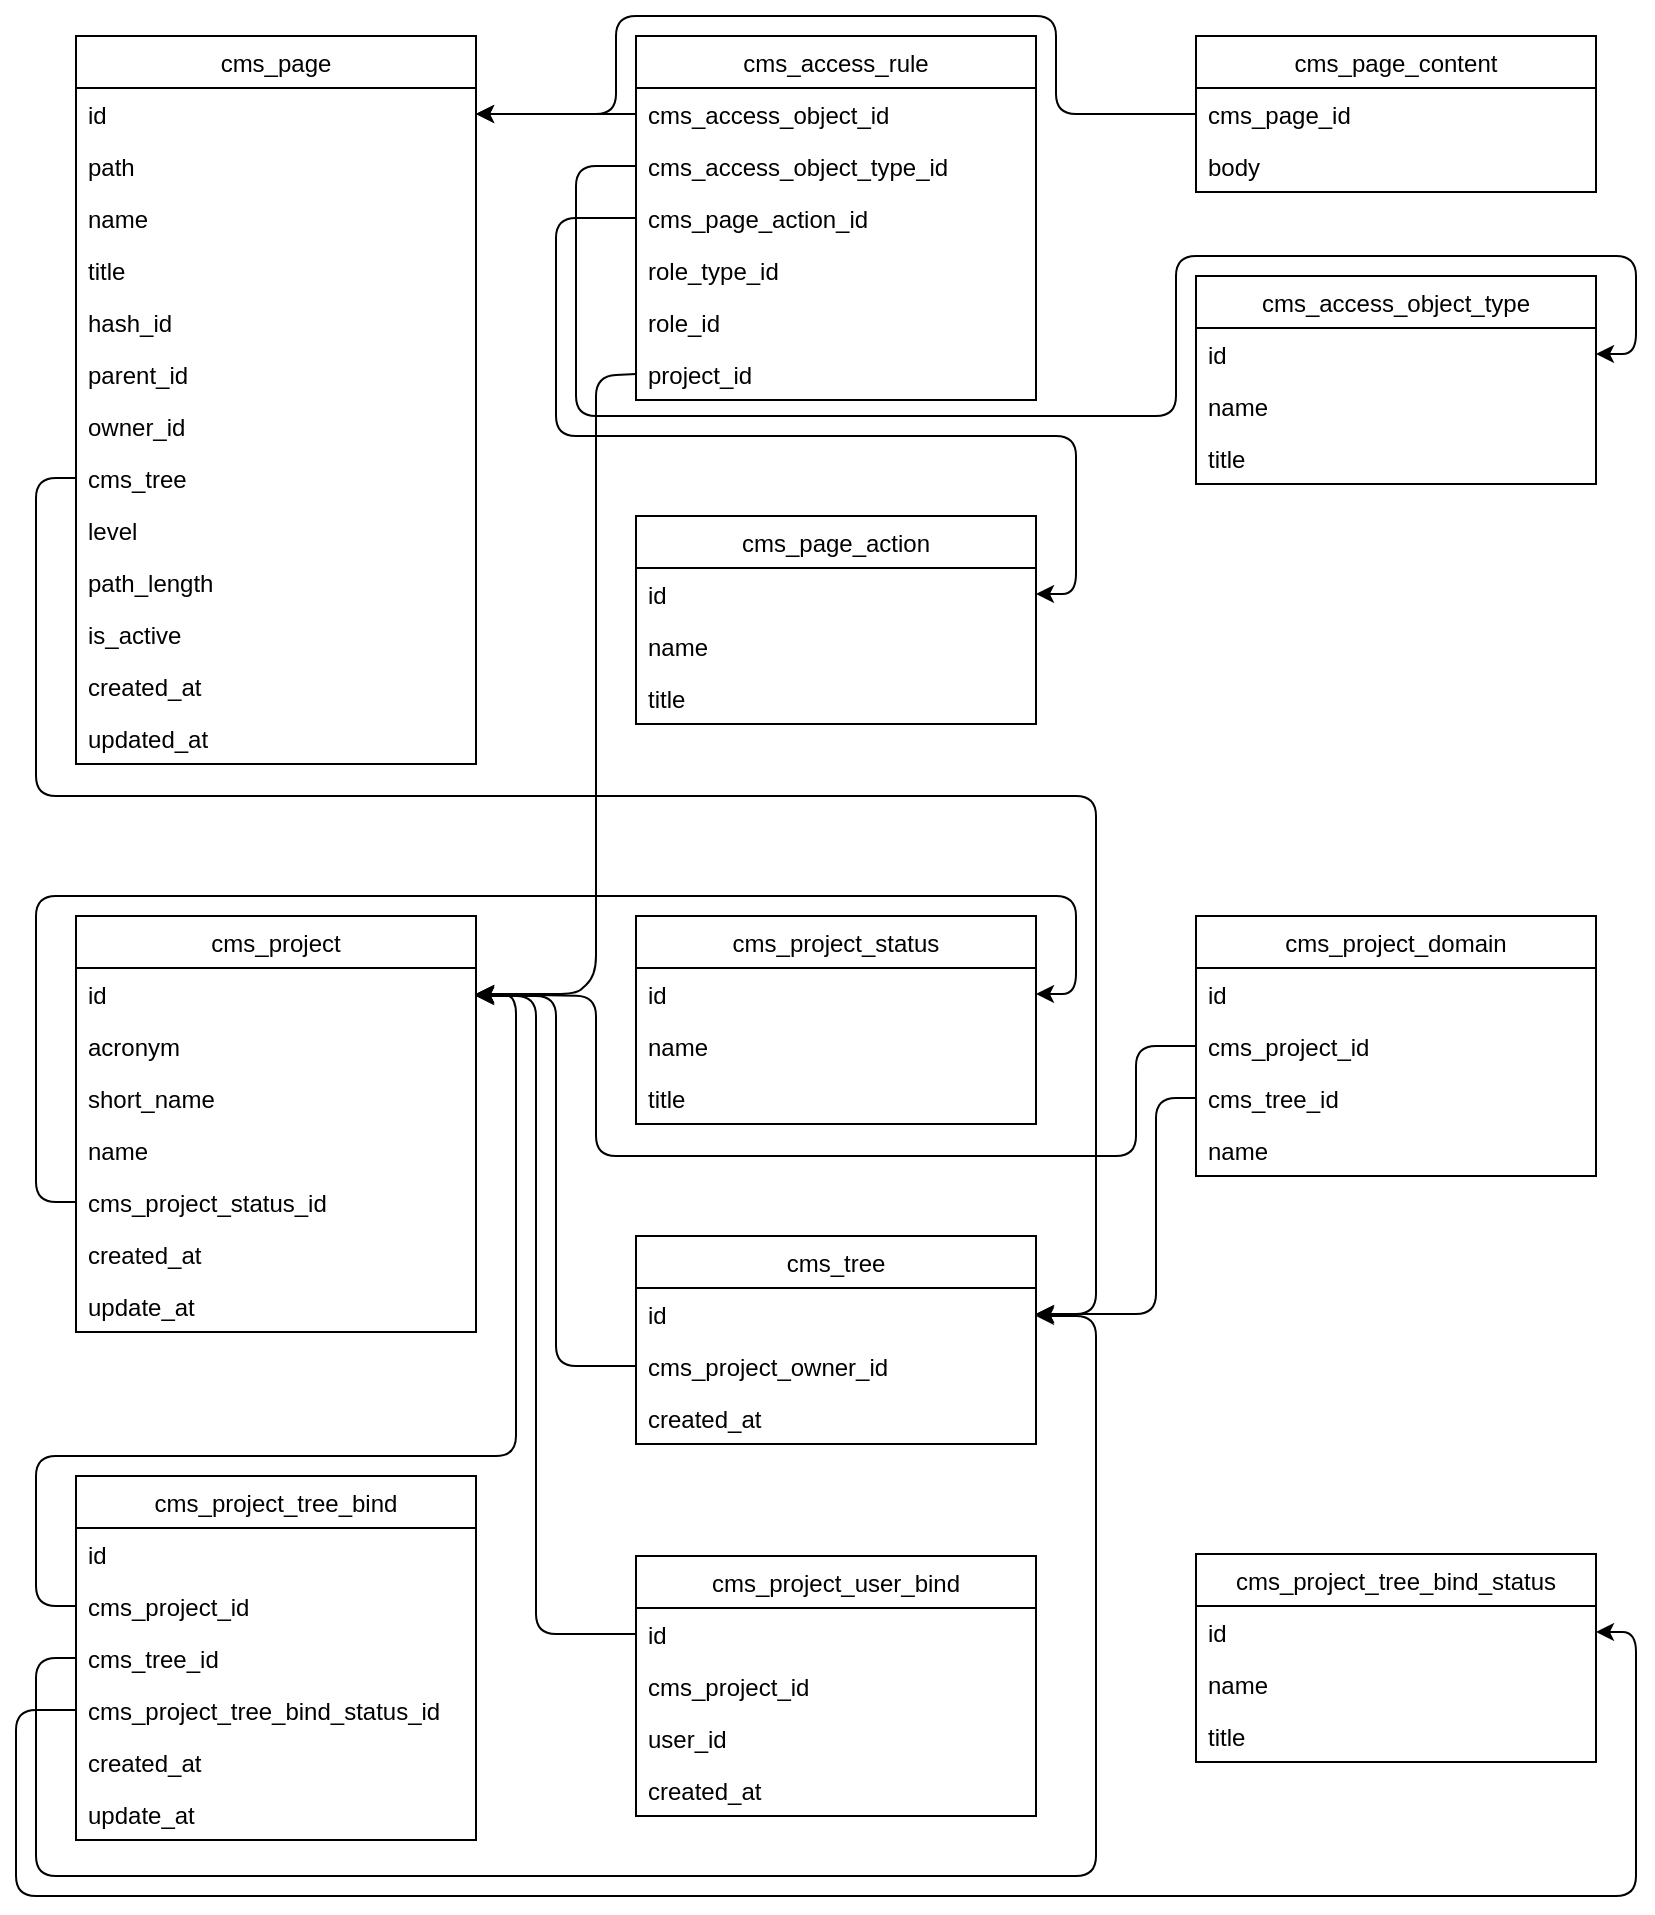 <mxfile version="14.8.0" type="github">
  <diagram id="aWt1LWawAqIm8yfcsrO_" name="Page-1">
    <mxGraphModel dx="2062" dy="829" grid="1" gridSize="10" guides="1" tooltips="1" connect="1" arrows="1" fold="1" page="1" pageScale="1" pageWidth="827" pageHeight="1169" math="0" shadow="0">
      <root>
        <mxCell id="0" />
        <mxCell id="1" parent="0" />
        <mxCell id="LMq6hzKR4a6KK_8_m5_y-1" value="cms_page" style="swimlane;fontStyle=0;childLayout=stackLayout;horizontal=1;startSize=26;horizontalStack=0;resizeParent=1;resizeParentMax=0;resizeLast=0;collapsible=1;marginBottom=0;" parent="1" vertex="1">
          <mxGeometry x="80" y="80" width="200" height="364" as="geometry" />
        </mxCell>
        <mxCell id="LMq6hzKR4a6KK_8_m5_y-2" value="id" style="text;strokeColor=none;fillColor=none;align=left;verticalAlign=top;spacingLeft=4;spacingRight=4;overflow=hidden;rotatable=0;points=[[0,0.5],[1,0.5]];portConstraint=eastwest;" parent="LMq6hzKR4a6KK_8_m5_y-1" vertex="1">
          <mxGeometry y="26" width="200" height="26" as="geometry" />
        </mxCell>
        <mxCell id="LMq6hzKR4a6KK_8_m5_y-3" value="path" style="text;strokeColor=none;fillColor=none;align=left;verticalAlign=top;spacingLeft=4;spacingRight=4;overflow=hidden;rotatable=0;points=[[0,0.5],[1,0.5]];portConstraint=eastwest;" parent="LMq6hzKR4a6KK_8_m5_y-1" vertex="1">
          <mxGeometry y="52" width="200" height="26" as="geometry" />
        </mxCell>
        <mxCell id="LMq6hzKR4a6KK_8_m5_y-4" value="name" style="text;strokeColor=none;fillColor=none;align=left;verticalAlign=top;spacingLeft=4;spacingRight=4;overflow=hidden;rotatable=0;points=[[0,0.5],[1,0.5]];portConstraint=eastwest;" parent="LMq6hzKR4a6KK_8_m5_y-1" vertex="1">
          <mxGeometry y="78" width="200" height="26" as="geometry" />
        </mxCell>
        <mxCell id="LMq6hzKR4a6KK_8_m5_y-5" value="title" style="text;strokeColor=none;fillColor=none;align=left;verticalAlign=top;spacingLeft=4;spacingRight=4;overflow=hidden;rotatable=0;points=[[0,0.5],[1,0.5]];portConstraint=eastwest;" parent="LMq6hzKR4a6KK_8_m5_y-1" vertex="1">
          <mxGeometry y="104" width="200" height="26" as="geometry" />
        </mxCell>
        <mxCell id="LMq6hzKR4a6KK_8_m5_y-6" value="hash_id" style="text;strokeColor=none;fillColor=none;align=left;verticalAlign=top;spacingLeft=4;spacingRight=4;overflow=hidden;rotatable=0;points=[[0,0.5],[1,0.5]];portConstraint=eastwest;" parent="LMq6hzKR4a6KK_8_m5_y-1" vertex="1">
          <mxGeometry y="130" width="200" height="26" as="geometry" />
        </mxCell>
        <mxCell id="LMq6hzKR4a6KK_8_m5_y-7" value="parent_id" style="text;strokeColor=none;fillColor=none;align=left;verticalAlign=top;spacingLeft=4;spacingRight=4;overflow=hidden;rotatable=0;points=[[0,0.5],[1,0.5]];portConstraint=eastwest;" parent="LMq6hzKR4a6KK_8_m5_y-1" vertex="1">
          <mxGeometry y="156" width="200" height="26" as="geometry" />
        </mxCell>
        <mxCell id="LMq6hzKR4a6KK_8_m5_y-8" value="owner_id" style="text;strokeColor=none;fillColor=none;align=left;verticalAlign=top;spacingLeft=4;spacingRight=4;overflow=hidden;rotatable=0;points=[[0,0.5],[1,0.5]];portConstraint=eastwest;" parent="LMq6hzKR4a6KK_8_m5_y-1" vertex="1">
          <mxGeometry y="182" width="200" height="26" as="geometry" />
        </mxCell>
        <mxCell id="LMq6hzKR4a6KK_8_m5_y-9" value="cms_tree" style="text;strokeColor=none;fillColor=none;align=left;verticalAlign=top;spacingLeft=4;spacingRight=4;overflow=hidden;rotatable=0;points=[[0,0.5],[1,0.5]];portConstraint=eastwest;" parent="LMq6hzKR4a6KK_8_m5_y-1" vertex="1">
          <mxGeometry y="208" width="200" height="26" as="geometry" />
        </mxCell>
        <mxCell id="LMq6hzKR4a6KK_8_m5_y-10" value="level" style="text;strokeColor=none;fillColor=none;align=left;verticalAlign=top;spacingLeft=4;spacingRight=4;overflow=hidden;rotatable=0;points=[[0,0.5],[1,0.5]];portConstraint=eastwest;" parent="LMq6hzKR4a6KK_8_m5_y-1" vertex="1">
          <mxGeometry y="234" width="200" height="26" as="geometry" />
        </mxCell>
        <mxCell id="LMq6hzKR4a6KK_8_m5_y-11" value="path_length" style="text;strokeColor=none;fillColor=none;align=left;verticalAlign=top;spacingLeft=4;spacingRight=4;overflow=hidden;rotatable=0;points=[[0,0.5],[1,0.5]];portConstraint=eastwest;" parent="LMq6hzKR4a6KK_8_m5_y-1" vertex="1">
          <mxGeometry y="260" width="200" height="26" as="geometry" />
        </mxCell>
        <mxCell id="LMq6hzKR4a6KK_8_m5_y-12" value="is_active" style="text;strokeColor=none;fillColor=none;align=left;verticalAlign=top;spacingLeft=4;spacingRight=4;overflow=hidden;rotatable=0;points=[[0,0.5],[1,0.5]];portConstraint=eastwest;" parent="LMq6hzKR4a6KK_8_m5_y-1" vertex="1">
          <mxGeometry y="286" width="200" height="26" as="geometry" />
        </mxCell>
        <mxCell id="LMq6hzKR4a6KK_8_m5_y-13" value="created_at" style="text;strokeColor=none;fillColor=none;align=left;verticalAlign=top;spacingLeft=4;spacingRight=4;overflow=hidden;rotatable=0;points=[[0,0.5],[1,0.5]];portConstraint=eastwest;" parent="LMq6hzKR4a6KK_8_m5_y-1" vertex="1">
          <mxGeometry y="312" width="200" height="26" as="geometry" />
        </mxCell>
        <mxCell id="LMq6hzKR4a6KK_8_m5_y-14" value="updated_at" style="text;strokeColor=none;fillColor=none;align=left;verticalAlign=top;spacingLeft=4;spacingRight=4;overflow=hidden;rotatable=0;points=[[0,0.5],[1,0.5]];portConstraint=eastwest;" parent="LMq6hzKR4a6KK_8_m5_y-1" vertex="1">
          <mxGeometry y="338" width="200" height="26" as="geometry" />
        </mxCell>
        <mxCell id="LMq6hzKR4a6KK_8_m5_y-15" value="cms_access_rule" style="swimlane;fontStyle=0;childLayout=stackLayout;horizontal=1;startSize=26;horizontalStack=0;resizeParent=1;resizeParentMax=0;resizeLast=0;collapsible=1;marginBottom=0;" parent="1" vertex="1">
          <mxGeometry x="360" y="80" width="200" height="182" as="geometry" />
        </mxCell>
        <mxCell id="LMq6hzKR4a6KK_8_m5_y-16" value="cms_access_object_id" style="text;strokeColor=none;fillColor=none;align=left;verticalAlign=top;spacingLeft=4;spacingRight=4;overflow=hidden;rotatable=0;points=[[0,0.5],[1,0.5]];portConstraint=eastwest;" parent="LMq6hzKR4a6KK_8_m5_y-15" vertex="1">
          <mxGeometry y="26" width="200" height="26" as="geometry" />
        </mxCell>
        <mxCell id="6Vn71XC6v3nQagXPBmMe-1" value="cms_access_object_type_id" style="text;strokeColor=none;fillColor=none;align=left;verticalAlign=top;spacingLeft=4;spacingRight=4;overflow=hidden;rotatable=0;points=[[0,0.5],[1,0.5]];portConstraint=eastwest;" parent="LMq6hzKR4a6KK_8_m5_y-15" vertex="1">
          <mxGeometry y="52" width="200" height="26" as="geometry" />
        </mxCell>
        <mxCell id="LMq6hzKR4a6KK_8_m5_y-17" value="cms_page_action_id" style="text;strokeColor=none;fillColor=none;align=left;verticalAlign=top;spacingLeft=4;spacingRight=4;overflow=hidden;rotatable=0;points=[[0,0.5],[1,0.5]];portConstraint=eastwest;" parent="LMq6hzKR4a6KK_8_m5_y-15" vertex="1">
          <mxGeometry y="78" width="200" height="26" as="geometry" />
        </mxCell>
        <mxCell id="LMq6hzKR4a6KK_8_m5_y-18" value="role_type_id" style="text;strokeColor=none;fillColor=none;align=left;verticalAlign=top;spacingLeft=4;spacingRight=4;overflow=hidden;rotatable=0;points=[[0,0.5],[1,0.5]];portConstraint=eastwest;" parent="LMq6hzKR4a6KK_8_m5_y-15" vertex="1">
          <mxGeometry y="104" width="200" height="26" as="geometry" />
        </mxCell>
        <mxCell id="LMq6hzKR4a6KK_8_m5_y-19" value="role_id" style="text;strokeColor=none;fillColor=none;align=left;verticalAlign=top;spacingLeft=4;spacingRight=4;overflow=hidden;rotatable=0;points=[[0,0.5],[1,0.5]];portConstraint=eastwest;" parent="LMq6hzKR4a6KK_8_m5_y-15" vertex="1">
          <mxGeometry y="130" width="200" height="26" as="geometry" />
        </mxCell>
        <mxCell id="LMq6hzKR4a6KK_8_m5_y-20" value="project_id" style="text;strokeColor=none;fillColor=none;align=left;verticalAlign=top;spacingLeft=4;spacingRight=4;overflow=hidden;rotatable=0;points=[[0,0.5],[1,0.5]];portConstraint=eastwest;" parent="LMq6hzKR4a6KK_8_m5_y-15" vertex="1">
          <mxGeometry y="156" width="200" height="26" as="geometry" />
        </mxCell>
        <mxCell id="LMq6hzKR4a6KK_8_m5_y-21" value="" style="endArrow=classic;html=1;exitX=0;exitY=0.5;exitDx=0;exitDy=0;entryX=1;entryY=0.5;entryDx=0;entryDy=0;" parent="1" source="LMq6hzKR4a6KK_8_m5_y-16" target="LMq6hzKR4a6KK_8_m5_y-2" edge="1">
          <mxGeometry width="50" height="50" relative="1" as="geometry">
            <mxPoint x="420" y="490" as="sourcePoint" />
            <mxPoint x="470" y="440" as="targetPoint" />
          </mxGeometry>
        </mxCell>
        <mxCell id="LMq6hzKR4a6KK_8_m5_y-22" value="cms_page_action" style="swimlane;fontStyle=0;childLayout=stackLayout;horizontal=1;startSize=26;horizontalStack=0;resizeParent=1;resizeParentMax=0;resizeLast=0;collapsible=1;marginBottom=0;" parent="1" vertex="1">
          <mxGeometry x="360" y="320" width="200" height="104" as="geometry" />
        </mxCell>
        <mxCell id="LMq6hzKR4a6KK_8_m5_y-23" value="id" style="text;strokeColor=none;fillColor=none;align=left;verticalAlign=top;spacingLeft=4;spacingRight=4;overflow=hidden;rotatable=0;points=[[0,0.5],[1,0.5]];portConstraint=eastwest;" parent="LMq6hzKR4a6KK_8_m5_y-22" vertex="1">
          <mxGeometry y="26" width="200" height="26" as="geometry" />
        </mxCell>
        <mxCell id="LMq6hzKR4a6KK_8_m5_y-24" value="name" style="text;strokeColor=none;fillColor=none;align=left;verticalAlign=top;spacingLeft=4;spacingRight=4;overflow=hidden;rotatable=0;points=[[0,0.5],[1,0.5]];portConstraint=eastwest;" parent="LMq6hzKR4a6KK_8_m5_y-22" vertex="1">
          <mxGeometry y="52" width="200" height="26" as="geometry" />
        </mxCell>
        <mxCell id="yiz2ze4iydflJngIRhMn-1" value="title" style="text;strokeColor=none;fillColor=none;align=left;verticalAlign=top;spacingLeft=4;spacingRight=4;overflow=hidden;rotatable=0;points=[[0,0.5],[1,0.5]];portConstraint=eastwest;" vertex="1" parent="LMq6hzKR4a6KK_8_m5_y-22">
          <mxGeometry y="78" width="200" height="26" as="geometry" />
        </mxCell>
        <mxCell id="LMq6hzKR4a6KK_8_m5_y-26" value="" style="endArrow=classic;html=1;exitX=0;exitY=0.5;exitDx=0;exitDy=0;entryX=1;entryY=0.5;entryDx=0;entryDy=0;" parent="1" source="LMq6hzKR4a6KK_8_m5_y-17" target="LMq6hzKR4a6KK_8_m5_y-23" edge="1">
          <mxGeometry width="50" height="50" relative="1" as="geometry">
            <mxPoint x="640" y="340" as="sourcePoint" />
            <mxPoint x="690" y="290" as="targetPoint" />
            <Array as="points">
              <mxPoint x="320" y="171" />
              <mxPoint x="320" y="280" />
              <mxPoint x="580" y="280" />
              <mxPoint x="580" y="359" />
            </Array>
          </mxGeometry>
        </mxCell>
        <mxCell id="LMq6hzKR4a6KK_8_m5_y-27" value="cms_page_content" style="swimlane;fontStyle=0;childLayout=stackLayout;horizontal=1;startSize=26;horizontalStack=0;resizeParent=1;resizeParentMax=0;resizeLast=0;collapsible=1;marginBottom=0;" parent="1" vertex="1">
          <mxGeometry x="640" y="80" width="200" height="78" as="geometry" />
        </mxCell>
        <mxCell id="LMq6hzKR4a6KK_8_m5_y-28" value="cms_page_id" style="text;strokeColor=none;fillColor=none;align=left;verticalAlign=top;spacingLeft=4;spacingRight=4;overflow=hidden;rotatable=0;points=[[0,0.5],[1,0.5]];portConstraint=eastwest;" parent="LMq6hzKR4a6KK_8_m5_y-27" vertex="1">
          <mxGeometry y="26" width="200" height="26" as="geometry" />
        </mxCell>
        <mxCell id="LMq6hzKR4a6KK_8_m5_y-29" value="body" style="text;strokeColor=none;fillColor=none;align=left;verticalAlign=top;spacingLeft=4;spacingRight=4;overflow=hidden;rotatable=0;points=[[0,0.5],[1,0.5]];portConstraint=eastwest;" parent="LMq6hzKR4a6KK_8_m5_y-27" vertex="1">
          <mxGeometry y="52" width="200" height="26" as="geometry" />
        </mxCell>
        <mxCell id="LMq6hzKR4a6KK_8_m5_y-31" value="" style="endArrow=classic;html=1;exitX=0;exitY=0.5;exitDx=0;exitDy=0;entryX=1;entryY=0.5;entryDx=0;entryDy=0;" parent="1" source="LMq6hzKR4a6KK_8_m5_y-28" target="LMq6hzKR4a6KK_8_m5_y-2" edge="1">
          <mxGeometry width="50" height="50" relative="1" as="geometry">
            <mxPoint x="740" y="350" as="sourcePoint" />
            <mxPoint x="790" y="300" as="targetPoint" />
            <Array as="points">
              <mxPoint x="570" y="119" />
              <mxPoint x="570" y="70" />
              <mxPoint x="350" y="70" />
              <mxPoint x="350" y="119" />
            </Array>
          </mxGeometry>
        </mxCell>
        <mxCell id="6Vn71XC6v3nQagXPBmMe-2" value="cms_access_object_type" style="swimlane;fontStyle=0;childLayout=stackLayout;horizontal=1;startSize=26;horizontalStack=0;resizeParent=1;resizeParentMax=0;resizeLast=0;collapsible=1;marginBottom=0;" parent="1" vertex="1">
          <mxGeometry x="640" y="200" width="200" height="104" as="geometry" />
        </mxCell>
        <mxCell id="6Vn71XC6v3nQagXPBmMe-3" value="id" style="text;strokeColor=none;fillColor=none;align=left;verticalAlign=top;spacingLeft=4;spacingRight=4;overflow=hidden;rotatable=0;points=[[0,0.5],[1,0.5]];portConstraint=eastwest;" parent="6Vn71XC6v3nQagXPBmMe-2" vertex="1">
          <mxGeometry y="26" width="200" height="26" as="geometry" />
        </mxCell>
        <mxCell id="6Vn71XC6v3nQagXPBmMe-4" value="name" style="text;strokeColor=none;fillColor=none;align=left;verticalAlign=top;spacingLeft=4;spacingRight=4;overflow=hidden;rotatable=0;points=[[0,0.5],[1,0.5]];portConstraint=eastwest;" parent="6Vn71XC6v3nQagXPBmMe-2" vertex="1">
          <mxGeometry y="52" width="200" height="26" as="geometry" />
        </mxCell>
        <mxCell id="6Vn71XC6v3nQagXPBmMe-5" value="title" style="text;strokeColor=none;fillColor=none;align=left;verticalAlign=top;spacingLeft=4;spacingRight=4;overflow=hidden;rotatable=0;points=[[0,0.5],[1,0.5]];portConstraint=eastwest;" parent="6Vn71XC6v3nQagXPBmMe-2" vertex="1">
          <mxGeometry y="78" width="200" height="26" as="geometry" />
        </mxCell>
        <mxCell id="6Vn71XC6v3nQagXPBmMe-6" value="" style="endArrow=classic;html=1;exitX=0;exitY=0.5;exitDx=0;exitDy=0;entryX=1;entryY=0.5;entryDx=0;entryDy=0;" parent="1" source="6Vn71XC6v3nQagXPBmMe-1" target="6Vn71XC6v3nQagXPBmMe-3" edge="1">
          <mxGeometry width="50" height="50" relative="1" as="geometry">
            <mxPoint x="710" y="480" as="sourcePoint" />
            <mxPoint x="760" y="430" as="targetPoint" />
            <Array as="points">
              <mxPoint x="330" y="145" />
              <mxPoint x="330" y="270" />
              <mxPoint x="630" y="270" />
              <mxPoint x="630" y="190" />
              <mxPoint x="860" y="190" />
              <mxPoint x="860" y="239" />
            </Array>
          </mxGeometry>
        </mxCell>
        <mxCell id="6Vn71XC6v3nQagXPBmMe-7" value="cms_project" style="swimlane;fontStyle=0;childLayout=stackLayout;horizontal=1;startSize=26;horizontalStack=0;resizeParent=1;resizeParentMax=0;resizeLast=0;collapsible=1;marginBottom=0;" parent="1" vertex="1">
          <mxGeometry x="80" y="520" width="200" height="208" as="geometry" />
        </mxCell>
        <mxCell id="6Vn71XC6v3nQagXPBmMe-8" value="id" style="text;strokeColor=none;fillColor=none;align=left;verticalAlign=top;spacingLeft=4;spacingRight=4;overflow=hidden;rotatable=0;points=[[0,0.5],[1,0.5]];portConstraint=eastwest;" parent="6Vn71XC6v3nQagXPBmMe-7" vertex="1">
          <mxGeometry y="26" width="200" height="26" as="geometry" />
        </mxCell>
        <mxCell id="6Vn71XC6v3nQagXPBmMe-9" value="acronym" style="text;strokeColor=none;fillColor=none;align=left;verticalAlign=top;spacingLeft=4;spacingRight=4;overflow=hidden;rotatable=0;points=[[0,0.5],[1,0.5]];portConstraint=eastwest;" parent="6Vn71XC6v3nQagXPBmMe-7" vertex="1">
          <mxGeometry y="52" width="200" height="26" as="geometry" />
        </mxCell>
        <mxCell id="6Vn71XC6v3nQagXPBmMe-10" value="short_name" style="text;strokeColor=none;fillColor=none;align=left;verticalAlign=top;spacingLeft=4;spacingRight=4;overflow=hidden;rotatable=0;points=[[0,0.5],[1,0.5]];portConstraint=eastwest;" parent="6Vn71XC6v3nQagXPBmMe-7" vertex="1">
          <mxGeometry y="78" width="200" height="26" as="geometry" />
        </mxCell>
        <mxCell id="6Vn71XC6v3nQagXPBmMe-11" value="name" style="text;strokeColor=none;fillColor=none;align=left;verticalAlign=top;spacingLeft=4;spacingRight=4;overflow=hidden;rotatable=0;points=[[0,0.5],[1,0.5]];portConstraint=eastwest;" parent="6Vn71XC6v3nQagXPBmMe-7" vertex="1">
          <mxGeometry y="104" width="200" height="26" as="geometry" />
        </mxCell>
        <mxCell id="6Vn71XC6v3nQagXPBmMe-12" value="cms_project_status_id" style="text;strokeColor=none;fillColor=none;align=left;verticalAlign=top;spacingLeft=4;spacingRight=4;overflow=hidden;rotatable=0;points=[[0,0.5],[1,0.5]];portConstraint=eastwest;" parent="6Vn71XC6v3nQagXPBmMe-7" vertex="1">
          <mxGeometry y="130" width="200" height="26" as="geometry" />
        </mxCell>
        <mxCell id="6Vn71XC6v3nQagXPBmMe-13" value="created_at" style="text;strokeColor=none;fillColor=none;align=left;verticalAlign=top;spacingLeft=4;spacingRight=4;overflow=hidden;rotatable=0;points=[[0,0.5],[1,0.5]];portConstraint=eastwest;" parent="6Vn71XC6v3nQagXPBmMe-7" vertex="1">
          <mxGeometry y="156" width="200" height="26" as="geometry" />
        </mxCell>
        <mxCell id="6Vn71XC6v3nQagXPBmMe-14" value="update_at" style="text;strokeColor=none;fillColor=none;align=left;verticalAlign=top;spacingLeft=4;spacingRight=4;overflow=hidden;rotatable=0;points=[[0,0.5],[1,0.5]];portConstraint=eastwest;" parent="6Vn71XC6v3nQagXPBmMe-7" vertex="1">
          <mxGeometry y="182" width="200" height="26" as="geometry" />
        </mxCell>
        <mxCell id="6Vn71XC6v3nQagXPBmMe-15" value="cms_project_status" style="swimlane;fontStyle=0;childLayout=stackLayout;horizontal=1;startSize=26;horizontalStack=0;resizeParent=1;resizeParentMax=0;resizeLast=0;collapsible=1;marginBottom=0;" parent="1" vertex="1">
          <mxGeometry x="360" y="520" width="200" height="104" as="geometry" />
        </mxCell>
        <mxCell id="6Vn71XC6v3nQagXPBmMe-16" value="id" style="text;strokeColor=none;fillColor=none;align=left;verticalAlign=top;spacingLeft=4;spacingRight=4;overflow=hidden;rotatable=0;points=[[0,0.5],[1,0.5]];portConstraint=eastwest;" parent="6Vn71XC6v3nQagXPBmMe-15" vertex="1">
          <mxGeometry y="26" width="200" height="26" as="geometry" />
        </mxCell>
        <mxCell id="6Vn71XC6v3nQagXPBmMe-17" value="name" style="text;strokeColor=none;fillColor=none;align=left;verticalAlign=top;spacingLeft=4;spacingRight=4;overflow=hidden;rotatable=0;points=[[0,0.5],[1,0.5]];portConstraint=eastwest;" parent="6Vn71XC6v3nQagXPBmMe-15" vertex="1">
          <mxGeometry y="52" width="200" height="26" as="geometry" />
        </mxCell>
        <mxCell id="6Vn71XC6v3nQagXPBmMe-18" value="title" style="text;strokeColor=none;fillColor=none;align=left;verticalAlign=top;spacingLeft=4;spacingRight=4;overflow=hidden;rotatable=0;points=[[0,0.5],[1,0.5]];portConstraint=eastwest;" parent="6Vn71XC6v3nQagXPBmMe-15" vertex="1">
          <mxGeometry y="78" width="200" height="26" as="geometry" />
        </mxCell>
        <mxCell id="6Vn71XC6v3nQagXPBmMe-19" value="" style="endArrow=classic;html=1;exitX=0;exitY=0.5;exitDx=0;exitDy=0;entryX=1;entryY=0.5;entryDx=0;entryDy=0;" parent="1" source="6Vn71XC6v3nQagXPBmMe-12" target="6Vn71XC6v3nQagXPBmMe-16" edge="1">
          <mxGeometry width="50" height="50" relative="1" as="geometry">
            <mxPoint x="440" y="770" as="sourcePoint" />
            <mxPoint x="490" y="720" as="targetPoint" />
            <Array as="points">
              <mxPoint x="60" y="663" />
              <mxPoint x="60" y="510" />
              <mxPoint x="580" y="510" />
              <mxPoint x="580" y="559" />
            </Array>
          </mxGeometry>
        </mxCell>
        <mxCell id="6Vn71XC6v3nQagXPBmMe-20" value="" style="endArrow=classic;html=1;exitX=0;exitY=0.5;exitDx=0;exitDy=0;entryX=1;entryY=0.5;entryDx=0;entryDy=0;" parent="1" source="LMq6hzKR4a6KK_8_m5_y-20" target="6Vn71XC6v3nQagXPBmMe-8" edge="1">
          <mxGeometry width="50" height="50" relative="1" as="geometry">
            <mxPoint x="790" y="490" as="sourcePoint" />
            <mxPoint x="840" y="440" as="targetPoint" />
            <Array as="points">
              <mxPoint x="340" y="250" />
              <mxPoint x="340" y="550" />
              <mxPoint x="330" y="559" />
            </Array>
          </mxGeometry>
        </mxCell>
        <mxCell id="6Vn71XC6v3nQagXPBmMe-21" value="cms_project_domain" style="swimlane;fontStyle=0;childLayout=stackLayout;horizontal=1;startSize=26;horizontalStack=0;resizeParent=1;resizeParentMax=0;resizeLast=0;collapsible=1;marginBottom=0;" parent="1" vertex="1">
          <mxGeometry x="640" y="520" width="200" height="130" as="geometry" />
        </mxCell>
        <mxCell id="6Vn71XC6v3nQagXPBmMe-22" value="id" style="text;strokeColor=none;fillColor=none;align=left;verticalAlign=top;spacingLeft=4;spacingRight=4;overflow=hidden;rotatable=0;points=[[0,0.5],[1,0.5]];portConstraint=eastwest;" parent="6Vn71XC6v3nQagXPBmMe-21" vertex="1">
          <mxGeometry y="26" width="200" height="26" as="geometry" />
        </mxCell>
        <mxCell id="6Vn71XC6v3nQagXPBmMe-23" value="cms_project_id" style="text;strokeColor=none;fillColor=none;align=left;verticalAlign=top;spacingLeft=4;spacingRight=4;overflow=hidden;rotatable=0;points=[[0,0.5],[1,0.5]];portConstraint=eastwest;" parent="6Vn71XC6v3nQagXPBmMe-21" vertex="1">
          <mxGeometry y="52" width="200" height="26" as="geometry" />
        </mxCell>
        <mxCell id="6Vn71XC6v3nQagXPBmMe-24" value="cms_tree_id" style="text;strokeColor=none;fillColor=none;align=left;verticalAlign=top;spacingLeft=4;spacingRight=4;overflow=hidden;rotatable=0;points=[[0,0.5],[1,0.5]];portConstraint=eastwest;" parent="6Vn71XC6v3nQagXPBmMe-21" vertex="1">
          <mxGeometry y="78" width="200" height="26" as="geometry" />
        </mxCell>
        <mxCell id="6Vn71XC6v3nQagXPBmMe-25" value="name" style="text;strokeColor=none;fillColor=none;align=left;verticalAlign=top;spacingLeft=4;spacingRight=4;overflow=hidden;rotatable=0;points=[[0,0.5],[1,0.5]];portConstraint=eastwest;" parent="6Vn71XC6v3nQagXPBmMe-21" vertex="1">
          <mxGeometry y="104" width="200" height="26" as="geometry" />
        </mxCell>
        <mxCell id="6Vn71XC6v3nQagXPBmMe-26" value="" style="endArrow=classic;html=1;exitX=0;exitY=0.5;exitDx=0;exitDy=0;entryX=1;entryY=0.5;entryDx=0;entryDy=0;" parent="1" source="6Vn71XC6v3nQagXPBmMe-23" target="6Vn71XC6v3nQagXPBmMe-8" edge="1">
          <mxGeometry width="50" height="50" relative="1" as="geometry">
            <mxPoint x="690" y="440" as="sourcePoint" />
            <mxPoint x="740" y="390" as="targetPoint" />
            <Array as="points">
              <mxPoint x="610" y="585" />
              <mxPoint x="610" y="640" />
              <mxPoint x="340" y="640" />
              <mxPoint x="340" y="560" />
            </Array>
          </mxGeometry>
        </mxCell>
        <mxCell id="6Vn71XC6v3nQagXPBmMe-27" value="cms_tree" style="swimlane;fontStyle=0;childLayout=stackLayout;horizontal=1;startSize=26;horizontalStack=0;resizeParent=1;resizeParentMax=0;resizeLast=0;collapsible=1;marginBottom=0;" parent="1" vertex="1">
          <mxGeometry x="360" y="680" width="200" height="104" as="geometry" />
        </mxCell>
        <mxCell id="6Vn71XC6v3nQagXPBmMe-28" value="id" style="text;strokeColor=none;fillColor=none;align=left;verticalAlign=top;spacingLeft=4;spacingRight=4;overflow=hidden;rotatable=0;points=[[0,0.5],[1,0.5]];portConstraint=eastwest;" parent="6Vn71XC6v3nQagXPBmMe-27" vertex="1">
          <mxGeometry y="26" width="200" height="26" as="geometry" />
        </mxCell>
        <mxCell id="6Vn71XC6v3nQagXPBmMe-29" value="cms_project_owner_id" style="text;strokeColor=none;fillColor=none;align=left;verticalAlign=top;spacingLeft=4;spacingRight=4;overflow=hidden;rotatable=0;points=[[0,0.5],[1,0.5]];portConstraint=eastwest;" parent="6Vn71XC6v3nQagXPBmMe-27" vertex="1">
          <mxGeometry y="52" width="200" height="26" as="geometry" />
        </mxCell>
        <mxCell id="6Vn71XC6v3nQagXPBmMe-30" value="created_at" style="text;strokeColor=none;fillColor=none;align=left;verticalAlign=top;spacingLeft=4;spacingRight=4;overflow=hidden;rotatable=0;points=[[0,0.5],[1,0.5]];portConstraint=eastwest;" parent="6Vn71XC6v3nQagXPBmMe-27" vertex="1">
          <mxGeometry y="78" width="200" height="26" as="geometry" />
        </mxCell>
        <mxCell id="6Vn71XC6v3nQagXPBmMe-31" value="" style="endArrow=classic;html=1;exitX=0;exitY=0.5;exitDx=0;exitDy=0;" parent="1" source="6Vn71XC6v3nQagXPBmMe-29" edge="1">
          <mxGeometry width="50" height="50" relative="1" as="geometry">
            <mxPoint x="690" y="830" as="sourcePoint" />
            <mxPoint x="280" y="560" as="targetPoint" />
            <Array as="points">
              <mxPoint x="320" y="745" />
              <mxPoint x="320" y="560" />
            </Array>
          </mxGeometry>
        </mxCell>
        <mxCell id="6Vn71XC6v3nQagXPBmMe-32" value="" style="endArrow=classic;html=1;exitX=0;exitY=0.5;exitDx=0;exitDy=0;entryX=1;entryY=0.5;entryDx=0;entryDy=0;" parent="1" source="LMq6hzKR4a6KK_8_m5_y-9" target="6Vn71XC6v3nQagXPBmMe-28" edge="1">
          <mxGeometry width="50" height="50" relative="1" as="geometry">
            <mxPoint x="790" y="440" as="sourcePoint" />
            <mxPoint x="840" y="390" as="targetPoint" />
            <Array as="points">
              <mxPoint x="60" y="301" />
              <mxPoint x="60" y="460" />
              <mxPoint x="590" y="460" />
              <mxPoint x="590" y="719" />
            </Array>
          </mxGeometry>
        </mxCell>
        <mxCell id="6Vn71XC6v3nQagXPBmMe-33" value="cms_project_tree_bind" style="swimlane;fontStyle=0;childLayout=stackLayout;horizontal=1;startSize=26;horizontalStack=0;resizeParent=1;resizeParentMax=0;resizeLast=0;collapsible=1;marginBottom=0;" parent="1" vertex="1">
          <mxGeometry x="80" y="800" width="200" height="182" as="geometry" />
        </mxCell>
        <mxCell id="6Vn71XC6v3nQagXPBmMe-34" value="id" style="text;strokeColor=none;fillColor=none;align=left;verticalAlign=top;spacingLeft=4;spacingRight=4;overflow=hidden;rotatable=0;points=[[0,0.5],[1,0.5]];portConstraint=eastwest;" parent="6Vn71XC6v3nQagXPBmMe-33" vertex="1">
          <mxGeometry y="26" width="200" height="26" as="geometry" />
        </mxCell>
        <mxCell id="6Vn71XC6v3nQagXPBmMe-35" value="cms_project_id" style="text;strokeColor=none;fillColor=none;align=left;verticalAlign=top;spacingLeft=4;spacingRight=4;overflow=hidden;rotatable=0;points=[[0,0.5],[1,0.5]];portConstraint=eastwest;" parent="6Vn71XC6v3nQagXPBmMe-33" vertex="1">
          <mxGeometry y="52" width="200" height="26" as="geometry" />
        </mxCell>
        <mxCell id="6Vn71XC6v3nQagXPBmMe-36" value="cms_tree_id" style="text;strokeColor=none;fillColor=none;align=left;verticalAlign=top;spacingLeft=4;spacingRight=4;overflow=hidden;rotatable=0;points=[[0,0.5],[1,0.5]];portConstraint=eastwest;" parent="6Vn71XC6v3nQagXPBmMe-33" vertex="1">
          <mxGeometry y="78" width="200" height="26" as="geometry" />
        </mxCell>
        <mxCell id="6Vn71XC6v3nQagXPBmMe-45" value="cms_project_tree_bind_status_id" style="text;strokeColor=none;fillColor=none;align=left;verticalAlign=top;spacingLeft=4;spacingRight=4;overflow=hidden;rotatable=0;points=[[0,0.5],[1,0.5]];portConstraint=eastwest;" parent="6Vn71XC6v3nQagXPBmMe-33" vertex="1">
          <mxGeometry y="104" width="200" height="26" as="geometry" />
        </mxCell>
        <mxCell id="6Vn71XC6v3nQagXPBmMe-46" value="created_at" style="text;strokeColor=none;fillColor=none;align=left;verticalAlign=top;spacingLeft=4;spacingRight=4;overflow=hidden;rotatable=0;points=[[0,0.5],[1,0.5]];portConstraint=eastwest;" parent="6Vn71XC6v3nQagXPBmMe-33" vertex="1">
          <mxGeometry y="130" width="200" height="26" as="geometry" />
        </mxCell>
        <mxCell id="6Vn71XC6v3nQagXPBmMe-47" value="update_at" style="text;strokeColor=none;fillColor=none;align=left;verticalAlign=top;spacingLeft=4;spacingRight=4;overflow=hidden;rotatable=0;points=[[0,0.5],[1,0.5]];portConstraint=eastwest;" parent="6Vn71XC6v3nQagXPBmMe-33" vertex="1">
          <mxGeometry y="156" width="200" height="26" as="geometry" />
        </mxCell>
        <mxCell id="6Vn71XC6v3nQagXPBmMe-37" value="cms_project_user_bind" style="swimlane;fontStyle=0;childLayout=stackLayout;horizontal=1;startSize=26;horizontalStack=0;resizeParent=1;resizeParentMax=0;resizeLast=0;collapsible=1;marginBottom=0;" parent="1" vertex="1">
          <mxGeometry x="360" y="840" width="200" height="130" as="geometry" />
        </mxCell>
        <mxCell id="6Vn71XC6v3nQagXPBmMe-38" value="id" style="text;strokeColor=none;fillColor=none;align=left;verticalAlign=top;spacingLeft=4;spacingRight=4;overflow=hidden;rotatable=0;points=[[0,0.5],[1,0.5]];portConstraint=eastwest;" parent="6Vn71XC6v3nQagXPBmMe-37" vertex="1">
          <mxGeometry y="26" width="200" height="26" as="geometry" />
        </mxCell>
        <mxCell id="6Vn71XC6v3nQagXPBmMe-39" value="cms_project_id" style="text;strokeColor=none;fillColor=none;align=left;verticalAlign=top;spacingLeft=4;spacingRight=4;overflow=hidden;rotatable=0;points=[[0,0.5],[1,0.5]];portConstraint=eastwest;" parent="6Vn71XC6v3nQagXPBmMe-37" vertex="1">
          <mxGeometry y="52" width="200" height="26" as="geometry" />
        </mxCell>
        <mxCell id="6Vn71XC6v3nQagXPBmMe-40" value="user_id" style="text;strokeColor=none;fillColor=none;align=left;verticalAlign=top;spacingLeft=4;spacingRight=4;overflow=hidden;rotatable=0;points=[[0,0.5],[1,0.5]];portConstraint=eastwest;" parent="6Vn71XC6v3nQagXPBmMe-37" vertex="1">
          <mxGeometry y="78" width="200" height="26" as="geometry" />
        </mxCell>
        <mxCell id="6Vn71XC6v3nQagXPBmMe-48" value="created_at" style="text;strokeColor=none;fillColor=none;align=left;verticalAlign=top;spacingLeft=4;spacingRight=4;overflow=hidden;rotatable=0;points=[[0,0.5],[1,0.5]];portConstraint=eastwest;" parent="6Vn71XC6v3nQagXPBmMe-37" vertex="1">
          <mxGeometry y="104" width="200" height="26" as="geometry" />
        </mxCell>
        <mxCell id="6Vn71XC6v3nQagXPBmMe-41" value="cms_project_tree_bind_status" style="swimlane;fontStyle=0;childLayout=stackLayout;horizontal=1;startSize=26;horizontalStack=0;resizeParent=1;resizeParentMax=0;resizeLast=0;collapsible=1;marginBottom=0;" parent="1" vertex="1">
          <mxGeometry x="640" y="839" width="200" height="104" as="geometry" />
        </mxCell>
        <mxCell id="6Vn71XC6v3nQagXPBmMe-42" value="id" style="text;strokeColor=none;fillColor=none;align=left;verticalAlign=top;spacingLeft=4;spacingRight=4;overflow=hidden;rotatable=0;points=[[0,0.5],[1,0.5]];portConstraint=eastwest;" parent="6Vn71XC6v3nQagXPBmMe-41" vertex="1">
          <mxGeometry y="26" width="200" height="26" as="geometry" />
        </mxCell>
        <mxCell id="6Vn71XC6v3nQagXPBmMe-43" value="name" style="text;strokeColor=none;fillColor=none;align=left;verticalAlign=top;spacingLeft=4;spacingRight=4;overflow=hidden;rotatable=0;points=[[0,0.5],[1,0.5]];portConstraint=eastwest;" parent="6Vn71XC6v3nQagXPBmMe-41" vertex="1">
          <mxGeometry y="52" width="200" height="26" as="geometry" />
        </mxCell>
        <mxCell id="6Vn71XC6v3nQagXPBmMe-44" value="title" style="text;strokeColor=none;fillColor=none;align=left;verticalAlign=top;spacingLeft=4;spacingRight=4;overflow=hidden;rotatable=0;points=[[0,0.5],[1,0.5]];portConstraint=eastwest;" parent="6Vn71XC6v3nQagXPBmMe-41" vertex="1">
          <mxGeometry y="78" width="200" height="26" as="geometry" />
        </mxCell>
        <mxCell id="6Vn71XC6v3nQagXPBmMe-49" value="" style="endArrow=classic;html=1;exitX=0;exitY=0.5;exitDx=0;exitDy=0;entryX=1;entryY=0.5;entryDx=0;entryDy=0;" parent="1" source="6Vn71XC6v3nQagXPBmMe-35" target="6Vn71XC6v3nQagXPBmMe-8" edge="1">
          <mxGeometry width="50" height="50" relative="1" as="geometry">
            <mxPoint x="700" y="960" as="sourcePoint" />
            <mxPoint x="750" y="910" as="targetPoint" />
            <Array as="points">
              <mxPoint x="60" y="865" />
              <mxPoint x="60" y="790" />
              <mxPoint x="300" y="790" />
              <mxPoint x="300" y="559" />
            </Array>
          </mxGeometry>
        </mxCell>
        <mxCell id="6Vn71XC6v3nQagXPBmMe-50" value="" style="endArrow=classic;html=1;exitX=0;exitY=0.5;exitDx=0;exitDy=0;" parent="1" source="6Vn71XC6v3nQagXPBmMe-36" edge="1">
          <mxGeometry width="50" height="50" relative="1" as="geometry">
            <mxPoint x="710" y="960" as="sourcePoint" />
            <mxPoint x="560" y="720" as="targetPoint" />
            <Array as="points">
              <mxPoint x="60" y="891" />
              <mxPoint x="60" y="1000" />
              <mxPoint x="590" y="1000" />
              <mxPoint x="590" y="720" />
            </Array>
          </mxGeometry>
        </mxCell>
        <mxCell id="6Vn71XC6v3nQagXPBmMe-51" value="" style="endArrow=classic;html=1;exitX=0;exitY=0.5;exitDx=0;exitDy=0;entryX=1;entryY=0.5;entryDx=0;entryDy=0;" parent="1" source="6Vn71XC6v3nQagXPBmMe-45" target="6Vn71XC6v3nQagXPBmMe-42" edge="1">
          <mxGeometry width="50" height="50" relative="1" as="geometry">
            <mxPoint x="720" y="970" as="sourcePoint" />
            <mxPoint x="770" y="920" as="targetPoint" />
            <Array as="points">
              <mxPoint x="50" y="917" />
              <mxPoint x="50" y="1010" />
              <mxPoint x="860" y="1010" />
              <mxPoint x="860" y="878" />
            </Array>
          </mxGeometry>
        </mxCell>
        <mxCell id="6Vn71XC6v3nQagXPBmMe-52" value="" style="endArrow=classic;html=1;exitX=0;exitY=0.5;exitDx=0;exitDy=0;" parent="1" source="6Vn71XC6v3nQagXPBmMe-38" edge="1">
          <mxGeometry width="50" height="50" relative="1" as="geometry">
            <mxPoint x="750" y="780" as="sourcePoint" />
            <mxPoint x="280" y="560" as="targetPoint" />
            <Array as="points">
              <mxPoint x="310" y="879" />
              <mxPoint x="310" y="560" />
            </Array>
          </mxGeometry>
        </mxCell>
        <mxCell id="6Vn71XC6v3nQagXPBmMe-53" value="" style="endArrow=classic;html=1;exitX=0;exitY=0.5;exitDx=0;exitDy=0;entryX=1;entryY=0.5;entryDx=0;entryDy=0;" parent="1" source="6Vn71XC6v3nQagXPBmMe-24" target="6Vn71XC6v3nQagXPBmMe-28" edge="1">
          <mxGeometry width="50" height="50" relative="1" as="geometry">
            <mxPoint x="960" y="710" as="sourcePoint" />
            <mxPoint x="1010" y="660" as="targetPoint" />
            <Array as="points">
              <mxPoint x="620" y="611" />
              <mxPoint x="620" y="719" />
            </Array>
          </mxGeometry>
        </mxCell>
      </root>
    </mxGraphModel>
  </diagram>
</mxfile>

